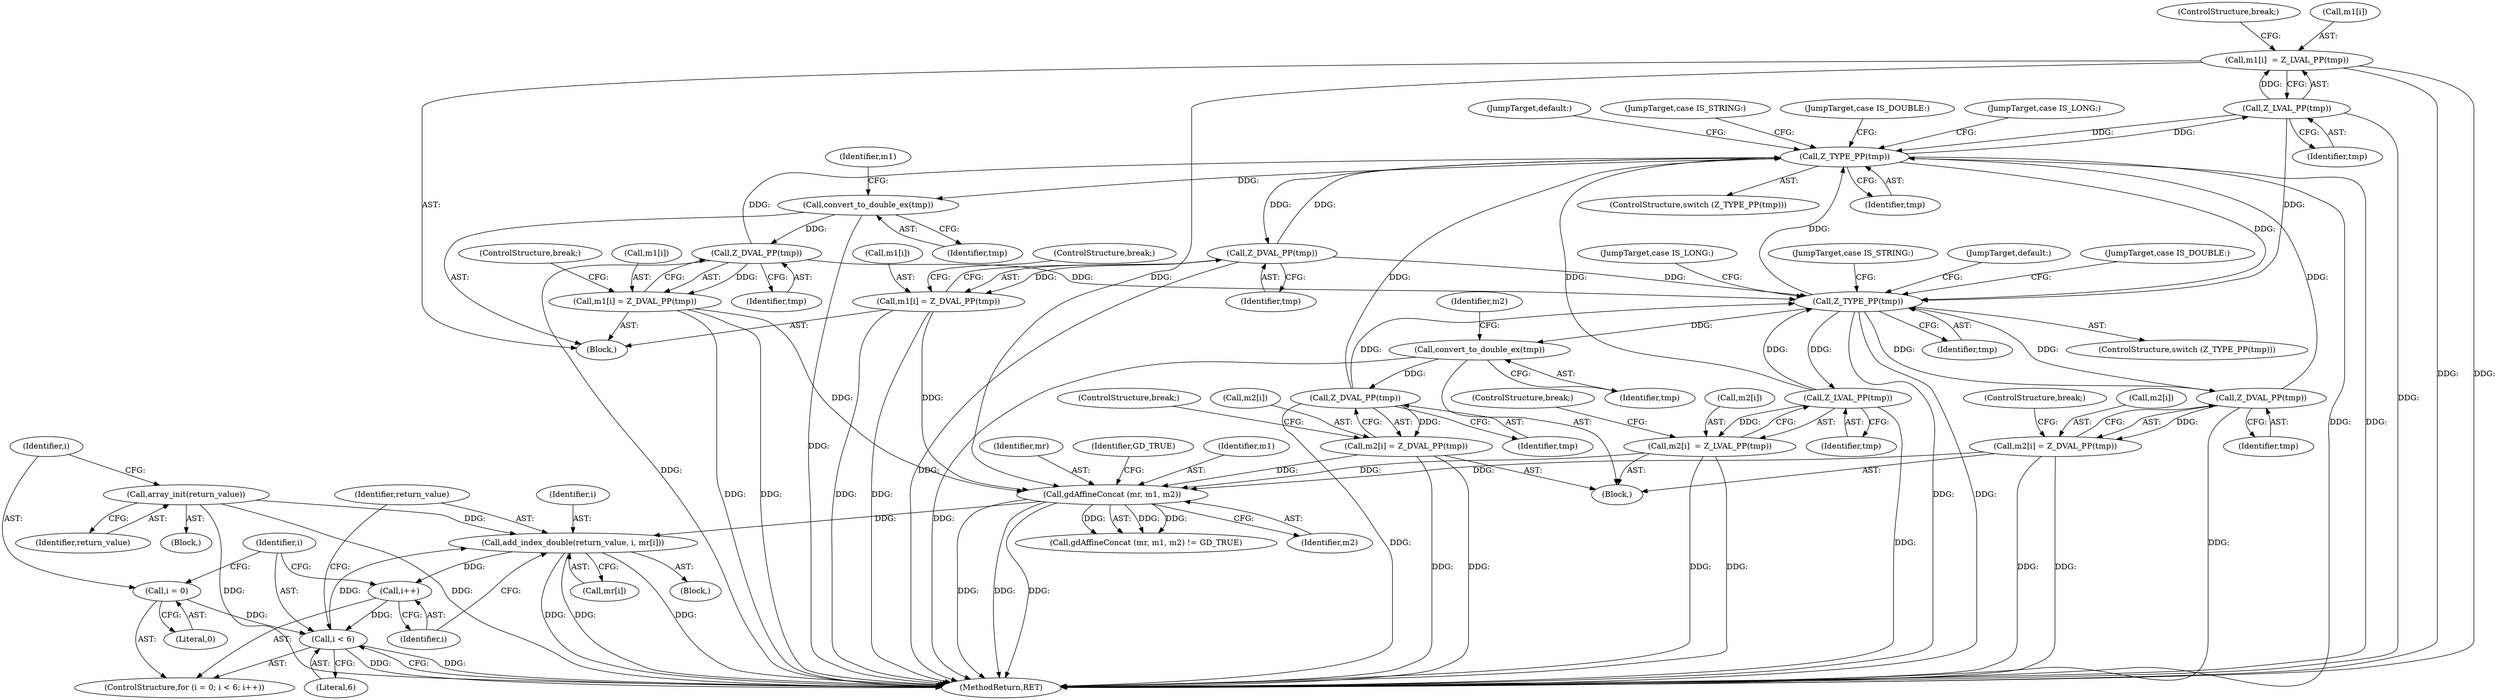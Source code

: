 digraph "1_php-src_2938329ce19cb8c4197dec146c3ec887c6f61d01_4@array" {
"1000250" [label="(Call,add_index_double(return_value, i, mr[i]))"];
"1000238" [label="(Call,array_init(return_value))"];
"1000244" [label="(Call,i < 6)"];
"1000247" [label="(Call,i++)"];
"1000250" [label="(Call,add_index_double(return_value, i, mr[i]))"];
"1000231" [label="(Call,gdAffineConcat (mr, m1, m2))"];
"1000158" [label="(Call,m1[i]  = Z_LVAL_PP(tmp))"];
"1000162" [label="(Call,Z_LVAL_PP(tmp))"];
"1000154" [label="(Call,Z_TYPE_PP(tmp))"];
"1000224" [label="(Call,Z_DVAL_PP(tmp))"];
"1000218" [label="(Call,convert_to_double_ex(tmp))"];
"1000198" [label="(Call,Z_TYPE_PP(tmp))"];
"1000180" [label="(Call,Z_DVAL_PP(tmp))"];
"1000174" [label="(Call,convert_to_double_ex(tmp))"];
"1000206" [label="(Call,Z_LVAL_PP(tmp))"];
"1000170" [label="(Call,Z_DVAL_PP(tmp))"];
"1000214" [label="(Call,Z_DVAL_PP(tmp))"];
"1000166" [label="(Call,m1[i] = Z_DVAL_PP(tmp))"];
"1000176" [label="(Call,m1[i] = Z_DVAL_PP(tmp))"];
"1000220" [label="(Call,m2[i] = Z_DVAL_PP(tmp))"];
"1000202" [label="(Call,m2[i]  = Z_LVAL_PP(tmp))"];
"1000210" [label="(Call,m2[i] = Z_DVAL_PP(tmp))"];
"1000241" [label="(Call,i = 0)"];
"1000246" [label="(Literal,6)"];
"1000244" [label="(Call,i < 6)"];
"1000157" [label="(JumpTarget,case IS_LONG:)"];
"1000249" [label="(Block,)"];
"1000154" [label="(Call,Z_TYPE_PP(tmp))"];
"1000175" [label="(Identifier,tmp)"];
"1000180" [label="(Call,Z_DVAL_PP(tmp))"];
"1000226" [label="(ControlStructure,break;)"];
"1000162" [label="(Call,Z_LVAL_PP(tmp))"];
"1000183" [label="(JumpTarget,default:)"];
"1000200" [label="(Block,)"];
"1000153" [label="(ControlStructure,switch (Z_TYPE_PP(tmp)))"];
"1000235" [label="(Identifier,GD_TRUE)"];
"1000156" [label="(Block,)"];
"1000242" [label="(Identifier,i)"];
"1000163" [label="(Identifier,tmp)"];
"1000227" [label="(JumpTarget,default:)"];
"1000155" [label="(Identifier,tmp)"];
"1000173" [label="(JumpTarget,case IS_STRING:)"];
"1000251" [label="(Identifier,return_value)"];
"1000170" [label="(Call,Z_DVAL_PP(tmp))"];
"1000203" [label="(Call,m2[i])"];
"1000253" [label="(Call,mr[i])"];
"1000176" [label="(Call,m1[i] = Z_DVAL_PP(tmp))"];
"1000177" [label="(Call,m1[i])"];
"1000172" [label="(ControlStructure,break;)"];
"1000206" [label="(Call,Z_LVAL_PP(tmp))"];
"1000216" [label="(ControlStructure,break;)"];
"1000233" [label="(Identifier,m1)"];
"1000239" [label="(Identifier,return_value)"];
"1000164" [label="(ControlStructure,break;)"];
"1000219" [label="(Identifier,tmp)"];
"1000232" [label="(Identifier,mr)"];
"1000174" [label="(Call,convert_to_double_ex(tmp))"];
"1000209" [label="(JumpTarget,case IS_DOUBLE:)"];
"1000240" [label="(ControlStructure,for (i = 0; i < 6; i++))"];
"1000165" [label="(JumpTarget,case IS_DOUBLE:)"];
"1000222" [label="(Identifier,m2)"];
"1000198" [label="(Call,Z_TYPE_PP(tmp))"];
"1000252" [label="(Identifier,i)"];
"1000230" [label="(Call,gdAffineConcat (mr, m1, m2) != GD_TRUE)"];
"1000202" [label="(Call,m2[i]  = Z_LVAL_PP(tmp))"];
"1000197" [label="(ControlStructure,switch (Z_TYPE_PP(tmp)))"];
"1000221" [label="(Call,m2[i])"];
"1000211" [label="(Call,m2[i])"];
"1000220" [label="(Call,m2[i] = Z_DVAL_PP(tmp))"];
"1000207" [label="(Identifier,tmp)"];
"1000238" [label="(Call,array_init(return_value))"];
"1000199" [label="(Identifier,tmp)"];
"1000102" [label="(Block,)"];
"1000225" [label="(Identifier,tmp)"];
"1000201" [label="(JumpTarget,case IS_LONG:)"];
"1000241" [label="(Call,i = 0)"];
"1000231" [label="(Call,gdAffineConcat (mr, m1, m2))"];
"1000158" [label="(Call,m1[i]  = Z_LVAL_PP(tmp))"];
"1000214" [label="(Call,Z_DVAL_PP(tmp))"];
"1000178" [label="(Identifier,m1)"];
"1000167" [label="(Call,m1[i])"];
"1000248" [label="(Identifier,i)"];
"1000247" [label="(Call,i++)"];
"1000234" [label="(Identifier,m2)"];
"1000217" [label="(JumpTarget,case IS_STRING:)"];
"1000224" [label="(Call,Z_DVAL_PP(tmp))"];
"1000171" [label="(Identifier,tmp)"];
"1000256" [label="(MethodReturn,RET)"];
"1000166" [label="(Call,m1[i] = Z_DVAL_PP(tmp))"];
"1000250" [label="(Call,add_index_double(return_value, i, mr[i]))"];
"1000245" [label="(Identifier,i)"];
"1000159" [label="(Call,m1[i])"];
"1000181" [label="(Identifier,tmp)"];
"1000208" [label="(ControlStructure,break;)"];
"1000218" [label="(Call,convert_to_double_ex(tmp))"];
"1000243" [label="(Literal,0)"];
"1000182" [label="(ControlStructure,break;)"];
"1000210" [label="(Call,m2[i] = Z_DVAL_PP(tmp))"];
"1000215" [label="(Identifier,tmp)"];
"1000250" -> "1000249"  [label="AST: "];
"1000250" -> "1000253"  [label="CFG: "];
"1000251" -> "1000250"  [label="AST: "];
"1000252" -> "1000250"  [label="AST: "];
"1000253" -> "1000250"  [label="AST: "];
"1000248" -> "1000250"  [label="CFG: "];
"1000250" -> "1000256"  [label="DDG: "];
"1000250" -> "1000256"  [label="DDG: "];
"1000250" -> "1000256"  [label="DDG: "];
"1000250" -> "1000247"  [label="DDG: "];
"1000238" -> "1000250"  [label="DDG: "];
"1000244" -> "1000250"  [label="DDG: "];
"1000231" -> "1000250"  [label="DDG: "];
"1000238" -> "1000102"  [label="AST: "];
"1000238" -> "1000239"  [label="CFG: "];
"1000239" -> "1000238"  [label="AST: "];
"1000242" -> "1000238"  [label="CFG: "];
"1000238" -> "1000256"  [label="DDG: "];
"1000238" -> "1000256"  [label="DDG: "];
"1000244" -> "1000240"  [label="AST: "];
"1000244" -> "1000246"  [label="CFG: "];
"1000245" -> "1000244"  [label="AST: "];
"1000246" -> "1000244"  [label="AST: "];
"1000251" -> "1000244"  [label="CFG: "];
"1000256" -> "1000244"  [label="CFG: "];
"1000244" -> "1000256"  [label="DDG: "];
"1000244" -> "1000256"  [label="DDG: "];
"1000247" -> "1000244"  [label="DDG: "];
"1000241" -> "1000244"  [label="DDG: "];
"1000247" -> "1000240"  [label="AST: "];
"1000247" -> "1000248"  [label="CFG: "];
"1000248" -> "1000247"  [label="AST: "];
"1000245" -> "1000247"  [label="CFG: "];
"1000231" -> "1000230"  [label="AST: "];
"1000231" -> "1000234"  [label="CFG: "];
"1000232" -> "1000231"  [label="AST: "];
"1000233" -> "1000231"  [label="AST: "];
"1000234" -> "1000231"  [label="AST: "];
"1000235" -> "1000231"  [label="CFG: "];
"1000231" -> "1000256"  [label="DDG: "];
"1000231" -> "1000256"  [label="DDG: "];
"1000231" -> "1000256"  [label="DDG: "];
"1000231" -> "1000230"  [label="DDG: "];
"1000231" -> "1000230"  [label="DDG: "];
"1000231" -> "1000230"  [label="DDG: "];
"1000158" -> "1000231"  [label="DDG: "];
"1000166" -> "1000231"  [label="DDG: "];
"1000176" -> "1000231"  [label="DDG: "];
"1000220" -> "1000231"  [label="DDG: "];
"1000202" -> "1000231"  [label="DDG: "];
"1000210" -> "1000231"  [label="DDG: "];
"1000158" -> "1000156"  [label="AST: "];
"1000158" -> "1000162"  [label="CFG: "];
"1000159" -> "1000158"  [label="AST: "];
"1000162" -> "1000158"  [label="AST: "];
"1000164" -> "1000158"  [label="CFG: "];
"1000158" -> "1000256"  [label="DDG: "];
"1000158" -> "1000256"  [label="DDG: "];
"1000162" -> "1000158"  [label="DDG: "];
"1000162" -> "1000163"  [label="CFG: "];
"1000163" -> "1000162"  [label="AST: "];
"1000162" -> "1000256"  [label="DDG: "];
"1000162" -> "1000154"  [label="DDG: "];
"1000154" -> "1000162"  [label="DDG: "];
"1000162" -> "1000198"  [label="DDG: "];
"1000154" -> "1000153"  [label="AST: "];
"1000154" -> "1000155"  [label="CFG: "];
"1000155" -> "1000154"  [label="AST: "];
"1000157" -> "1000154"  [label="CFG: "];
"1000165" -> "1000154"  [label="CFG: "];
"1000173" -> "1000154"  [label="CFG: "];
"1000183" -> "1000154"  [label="CFG: "];
"1000154" -> "1000256"  [label="DDG: "];
"1000154" -> "1000256"  [label="DDG: "];
"1000224" -> "1000154"  [label="DDG: "];
"1000180" -> "1000154"  [label="DDG: "];
"1000206" -> "1000154"  [label="DDG: "];
"1000198" -> "1000154"  [label="DDG: "];
"1000170" -> "1000154"  [label="DDG: "];
"1000214" -> "1000154"  [label="DDG: "];
"1000154" -> "1000170"  [label="DDG: "];
"1000154" -> "1000174"  [label="DDG: "];
"1000154" -> "1000198"  [label="DDG: "];
"1000224" -> "1000220"  [label="AST: "];
"1000224" -> "1000225"  [label="CFG: "];
"1000225" -> "1000224"  [label="AST: "];
"1000220" -> "1000224"  [label="CFG: "];
"1000224" -> "1000256"  [label="DDG: "];
"1000224" -> "1000198"  [label="DDG: "];
"1000224" -> "1000220"  [label="DDG: "];
"1000218" -> "1000224"  [label="DDG: "];
"1000218" -> "1000200"  [label="AST: "];
"1000218" -> "1000219"  [label="CFG: "];
"1000219" -> "1000218"  [label="AST: "];
"1000222" -> "1000218"  [label="CFG: "];
"1000218" -> "1000256"  [label="DDG: "];
"1000198" -> "1000218"  [label="DDG: "];
"1000198" -> "1000197"  [label="AST: "];
"1000198" -> "1000199"  [label="CFG: "];
"1000199" -> "1000198"  [label="AST: "];
"1000201" -> "1000198"  [label="CFG: "];
"1000209" -> "1000198"  [label="CFG: "];
"1000217" -> "1000198"  [label="CFG: "];
"1000227" -> "1000198"  [label="CFG: "];
"1000198" -> "1000256"  [label="DDG: "];
"1000198" -> "1000256"  [label="DDG: "];
"1000180" -> "1000198"  [label="DDG: "];
"1000206" -> "1000198"  [label="DDG: "];
"1000170" -> "1000198"  [label="DDG: "];
"1000214" -> "1000198"  [label="DDG: "];
"1000198" -> "1000206"  [label="DDG: "];
"1000198" -> "1000214"  [label="DDG: "];
"1000180" -> "1000176"  [label="AST: "];
"1000180" -> "1000181"  [label="CFG: "];
"1000181" -> "1000180"  [label="AST: "];
"1000176" -> "1000180"  [label="CFG: "];
"1000180" -> "1000256"  [label="DDG: "];
"1000180" -> "1000176"  [label="DDG: "];
"1000174" -> "1000180"  [label="DDG: "];
"1000174" -> "1000156"  [label="AST: "];
"1000174" -> "1000175"  [label="CFG: "];
"1000175" -> "1000174"  [label="AST: "];
"1000178" -> "1000174"  [label="CFG: "];
"1000174" -> "1000256"  [label="DDG: "];
"1000206" -> "1000202"  [label="AST: "];
"1000206" -> "1000207"  [label="CFG: "];
"1000207" -> "1000206"  [label="AST: "];
"1000202" -> "1000206"  [label="CFG: "];
"1000206" -> "1000256"  [label="DDG: "];
"1000206" -> "1000202"  [label="DDG: "];
"1000170" -> "1000166"  [label="AST: "];
"1000170" -> "1000171"  [label="CFG: "];
"1000171" -> "1000170"  [label="AST: "];
"1000166" -> "1000170"  [label="CFG: "];
"1000170" -> "1000256"  [label="DDG: "];
"1000170" -> "1000166"  [label="DDG: "];
"1000214" -> "1000210"  [label="AST: "];
"1000214" -> "1000215"  [label="CFG: "];
"1000215" -> "1000214"  [label="AST: "];
"1000210" -> "1000214"  [label="CFG: "];
"1000214" -> "1000256"  [label="DDG: "];
"1000214" -> "1000210"  [label="DDG: "];
"1000166" -> "1000156"  [label="AST: "];
"1000167" -> "1000166"  [label="AST: "];
"1000172" -> "1000166"  [label="CFG: "];
"1000166" -> "1000256"  [label="DDG: "];
"1000166" -> "1000256"  [label="DDG: "];
"1000176" -> "1000156"  [label="AST: "];
"1000177" -> "1000176"  [label="AST: "];
"1000182" -> "1000176"  [label="CFG: "];
"1000176" -> "1000256"  [label="DDG: "];
"1000176" -> "1000256"  [label="DDG: "];
"1000220" -> "1000200"  [label="AST: "];
"1000221" -> "1000220"  [label="AST: "];
"1000226" -> "1000220"  [label="CFG: "];
"1000220" -> "1000256"  [label="DDG: "];
"1000220" -> "1000256"  [label="DDG: "];
"1000202" -> "1000200"  [label="AST: "];
"1000203" -> "1000202"  [label="AST: "];
"1000208" -> "1000202"  [label="CFG: "];
"1000202" -> "1000256"  [label="DDG: "];
"1000202" -> "1000256"  [label="DDG: "];
"1000210" -> "1000200"  [label="AST: "];
"1000211" -> "1000210"  [label="AST: "];
"1000216" -> "1000210"  [label="CFG: "];
"1000210" -> "1000256"  [label="DDG: "];
"1000210" -> "1000256"  [label="DDG: "];
"1000241" -> "1000240"  [label="AST: "];
"1000241" -> "1000243"  [label="CFG: "];
"1000242" -> "1000241"  [label="AST: "];
"1000243" -> "1000241"  [label="AST: "];
"1000245" -> "1000241"  [label="CFG: "];
}
